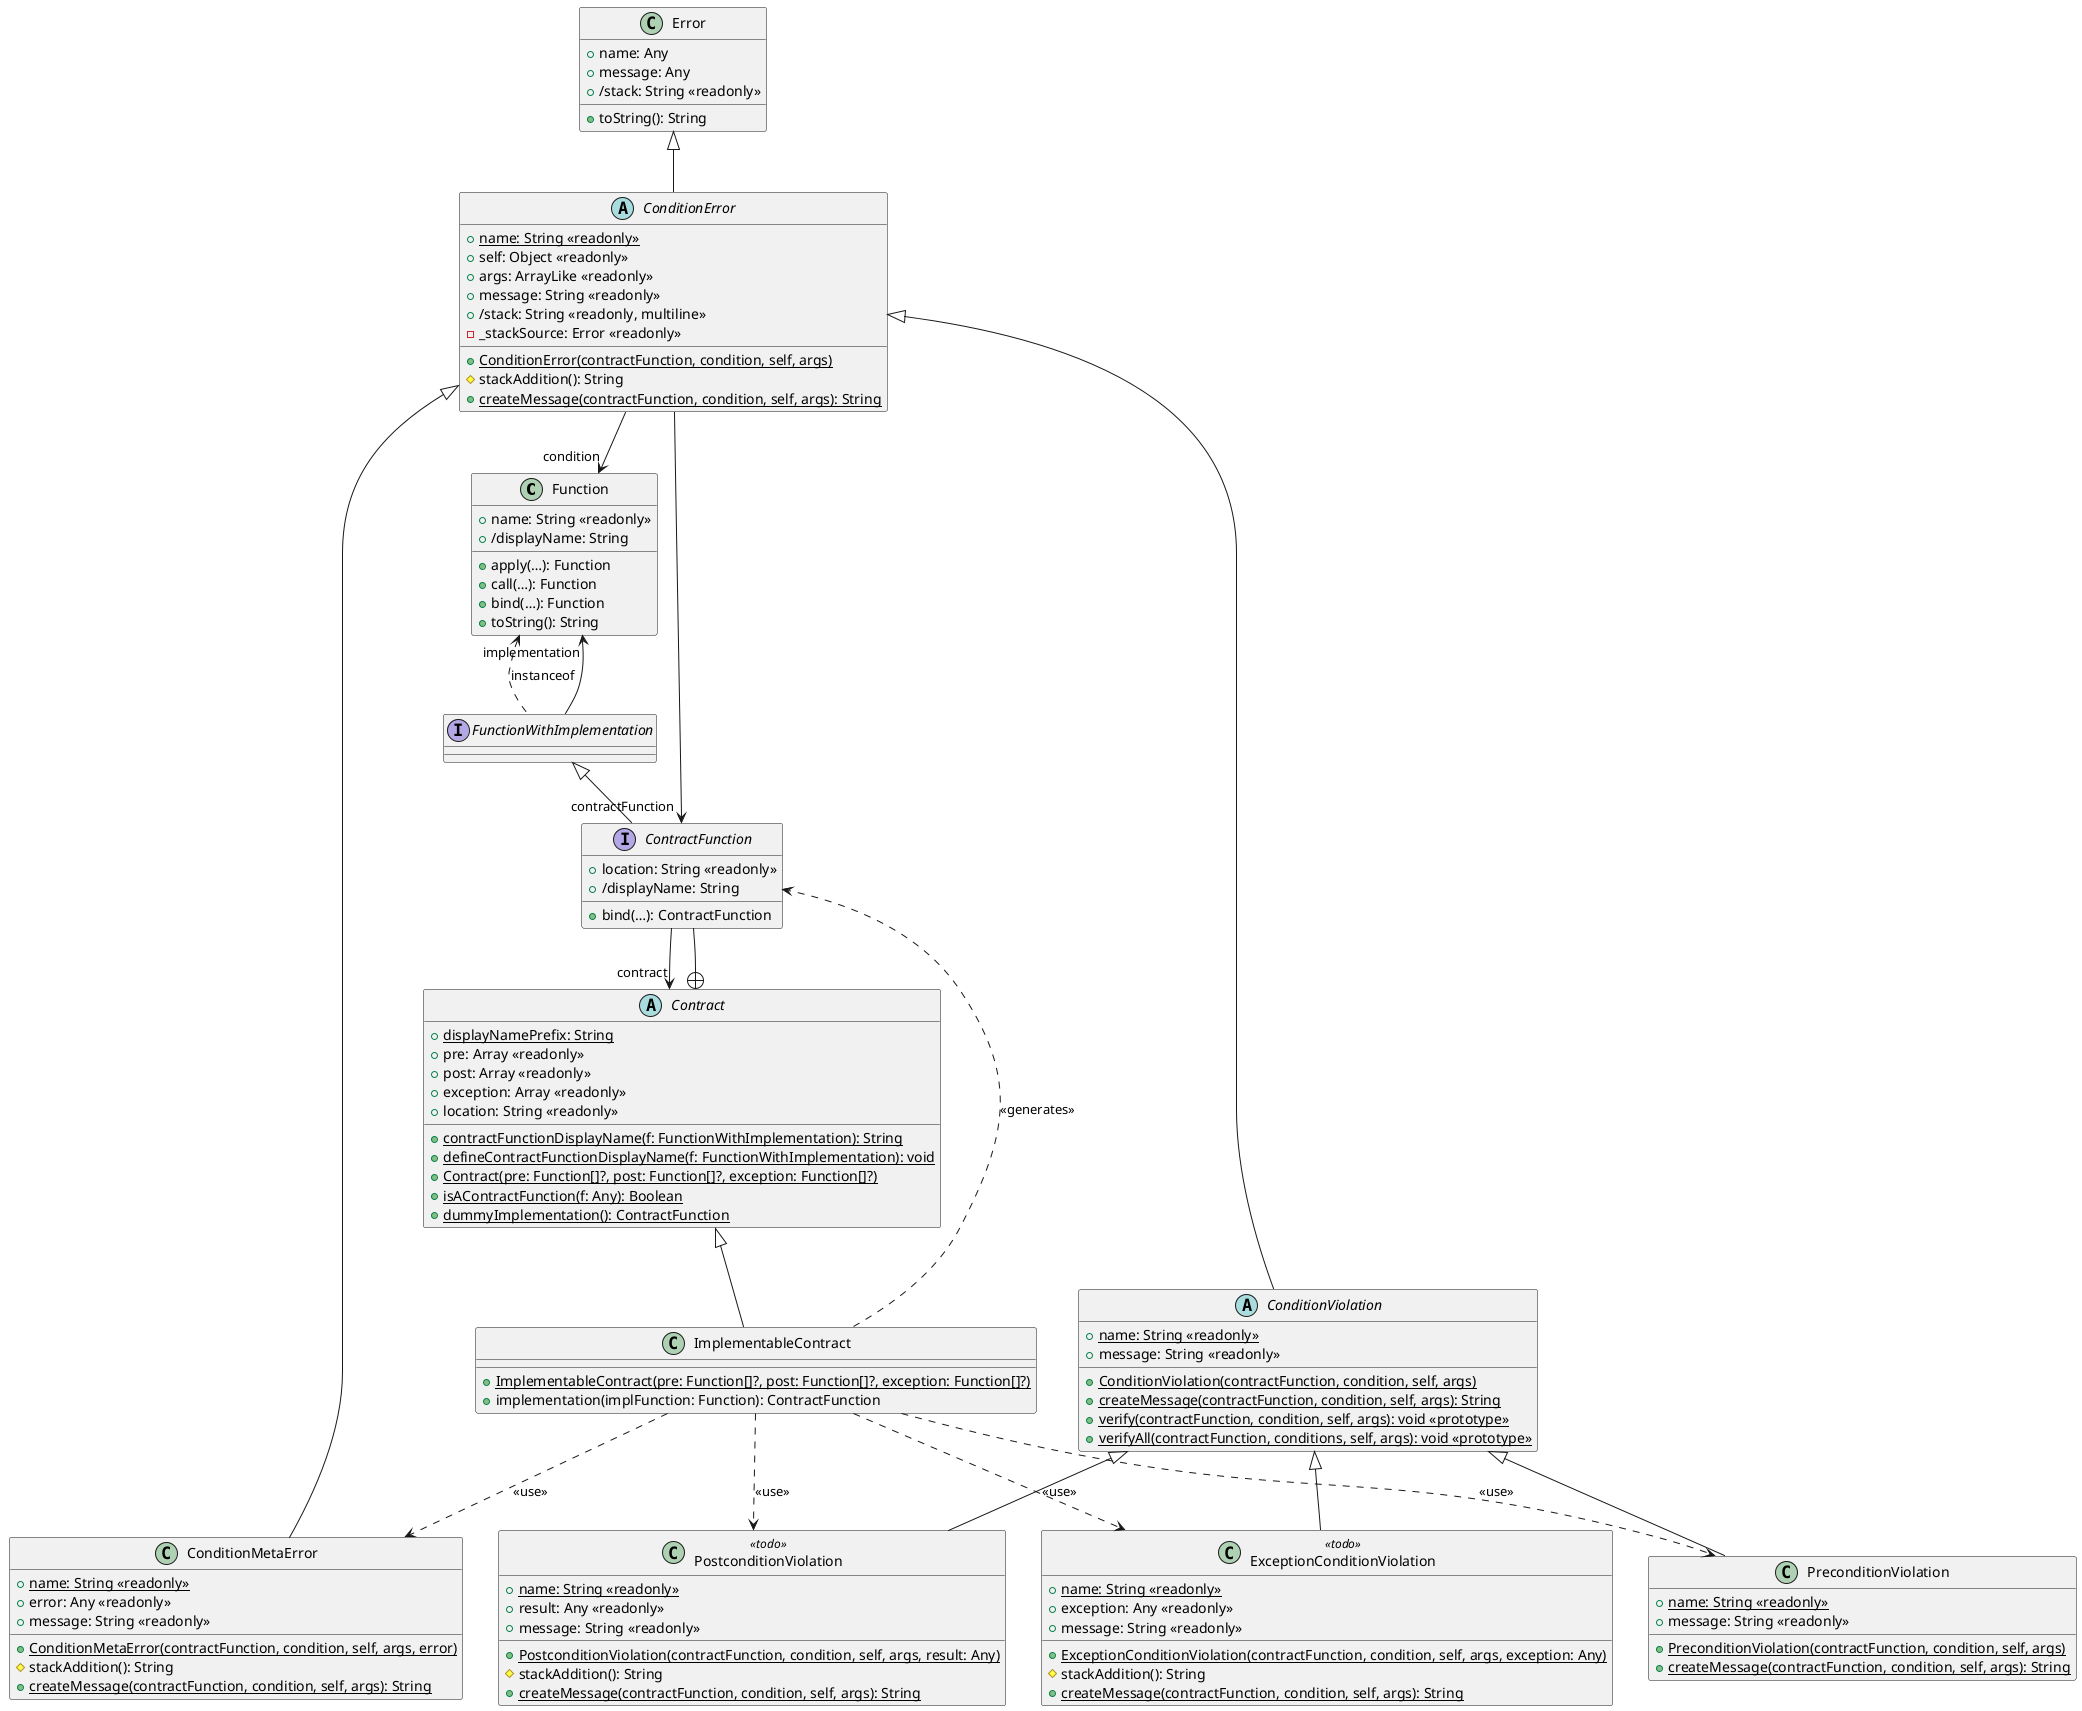 @startuml

class Function {
  +name: String <<readonly>>
  +/displayName: String
  +apply(…): Function
  +call(…): Function
  +bind(…): Function
  +toString(): String
}
class Error {
  +name: Any
  +message: Any
  +/stack: String <<readonly>>
  +toString(): String
}

interface FunctionWithImplementation

Function <.. FunctionWithImplementation: instanceof
FunctionWithImplementation --> "implementation" Function

abstract class Contract {
  +{static} displayNamePrefix: String
  +pre: Array <<readonly>>
  +post: Array <<readonly>>
  +exception: Array <<readonly>>
  +location: String <<readonly>>
  +{static} contractFunctionDisplayName(f: FunctionWithImplementation): String
  +{static} defineContractFunctionDisplayName(f: FunctionWithImplementation): void
  +{static} Contract(pre: Function[]?, post: Function[]?, exception: Function[]?)
  +{static} isAContractFunction(f: Any): Boolean
  +{static} dummyImplementation(): ContractFunction
}

class ImplementableContract {
  +{static} ImplementableContract(pre: Function[]?, post: Function[]?, exception: Function[]?)
  +implementation(implFunction: Function): ContractFunction
}
Contract <|-- ImplementableContract

interface ContractFunction {
  +location: String <<readonly>>
  +/displayName: String
  +bind(…): ContractFunction
}

Contract +-- ContractFunction
FunctionWithImplementation <|-- ContractFunction

ContractFunction --> "contract" Contract

abstract class ConditionError {
  +{static} name: String <<readonly>>
  +self: Object <<readonly>>
  +args: ArrayLike <<readonly>>
  +message: String <<readonly>>
  +/stack: String <<readonly, multiline>>
  -_stackSource: Error <<readonly>>
  +{static} ConditionError(contractFunction, condition, self, args)
  #stackAddition(): String
  +{static} createMessage(contractFunction, condition, self, args): String
}
Error <|-- ConditionError

class ConditionMetaError {
  +{static} name: String <<readonly>>
  +error: Any <<readonly>>
  +message: String <<readonly>>
  +{static} ConditionMetaError(contractFunction, condition, self, args, error)
  #stackAddition(): String
  +{static} createMessage(contractFunction, condition, self, args): String
}

abstract class ConditionViolation {
  +{static} name: String <<readonly>>
  +message: String <<readonly>>
  +{static} ConditionViolation(contractFunction, condition, self, args)
  +{static} createMessage(contractFunction, condition, self, args): String
  +{static} verify(contractFunction, condition, self, args): void <<prototype>>
  +{static} verifyAll(contractFunction, conditions, self, args): void <<prototype>>
}
class PreconditionViolation {
  +{static} name: String <<readonly>>
  +message: String <<readonly>>
  +{static} PreconditionViolation(contractFunction, condition, self, args)
  +{static} createMessage(contractFunction, condition, self, args): String
}
class PostconditionViolation <<todo>> {
  +{static} name: String <<readonly>>
  +result: Any <<readonly>>
  +message: String <<readonly>>
  +{static} PostconditionViolation(contractFunction, condition, self, args, result: Any)
  #stackAddition(): String
  +{static} createMessage(contractFunction, condition, self, args): String
}

class ExceptionConditionViolation <<todo>> {
  +{static} name: String <<readonly>>
  +exception: Any <<readonly>>
  +message: String <<readonly>>
  +{static} ExceptionConditionViolation(contractFunction, condition, self, args, exception: Any)
  #stackAddition(): String
  +{static} createMessage(contractFunction, condition, self, args): String
}

ConditionError --> "contractFunction" ContractFunction
ConditionError --> "condition" Function

ConditionError <|-- ConditionMetaError
ConditionError <|-- ConditionViolation

ConditionViolation <|-- PreconditionViolation
ConditionViolation <|-- PostconditionViolation
ConditionViolation <|-- ExceptionConditionViolation

ImplementableContract ..> ConditionMetaError: <<use>>
ImplementableContract ..> PreconditionViolation: <<use>>
ImplementableContract ..> PostconditionViolation: <<use>>
ImplementableContract ..> ExceptionConditionViolation: <<use>>
ImplementableContract ..> ContractFunction: <<generates>>

@enduml
